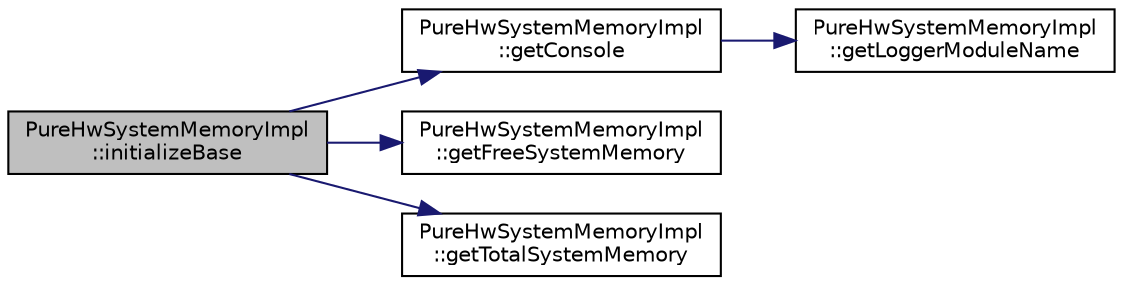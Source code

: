 digraph "PureHwSystemMemoryImpl::initializeBase"
{
 // LATEX_PDF_SIZE
  edge [fontname="Helvetica",fontsize="10",labelfontname="Helvetica",labelfontsize="10"];
  node [fontname="Helvetica",fontsize="10",shape=record];
  rankdir="LR";
  Node1 [label="PureHwSystemMemoryImpl\l::initializeBase",height=0.2,width=0.4,color="black", fillcolor="grey75", style="filled", fontcolor="black",tooltip="Does the real initializations."];
  Node1 -> Node2 [color="midnightblue",fontsize="10",style="solid",fontname="Helvetica"];
  Node2 [label="PureHwSystemMemoryImpl\l::getConsole",height=0.2,width=0.4,color="black", fillcolor="white", style="filled",URL="$class_pure_hw_system_memory_impl.html#ab37a110a9e545b5b7a84711e8129989b",tooltip="Returns access to console preset with logger module name as this class."];
  Node2 -> Node3 [color="midnightblue",fontsize="10",style="solid",fontname="Helvetica"];
  Node3 [label="PureHwSystemMemoryImpl\l::getLoggerModuleName",height=0.2,width=0.4,color="black", fillcolor="white", style="filled",URL="$class_pure_hw_system_memory_impl.html#a231785e9bb98a268816b66e81cbe0245",tooltip="Returns the logger module name of this class."];
  Node1 -> Node4 [color="midnightblue",fontsize="10",style="solid",fontname="Helvetica"];
  Node4 [label="PureHwSystemMemoryImpl\l::getFreeSystemMemory",height=0.2,width=0.4,color="black", fillcolor="white", style="filled",URL="$class_pure_hw_system_memory_impl.html#a24763a80ce95e0331551c3e7d5dc6322",tooltip="Gets the amount of free physical memory."];
  Node1 -> Node5 [color="midnightblue",fontsize="10",style="solid",fontname="Helvetica"];
  Node5 [label="PureHwSystemMemoryImpl\l::getTotalSystemMemory",height=0.2,width=0.4,color="black", fillcolor="white", style="filled",URL="$class_pure_hw_system_memory_impl.html#af147e139551965993f9751bc26b48b2f",tooltip="Gets the total amount of physical memory."];
}
